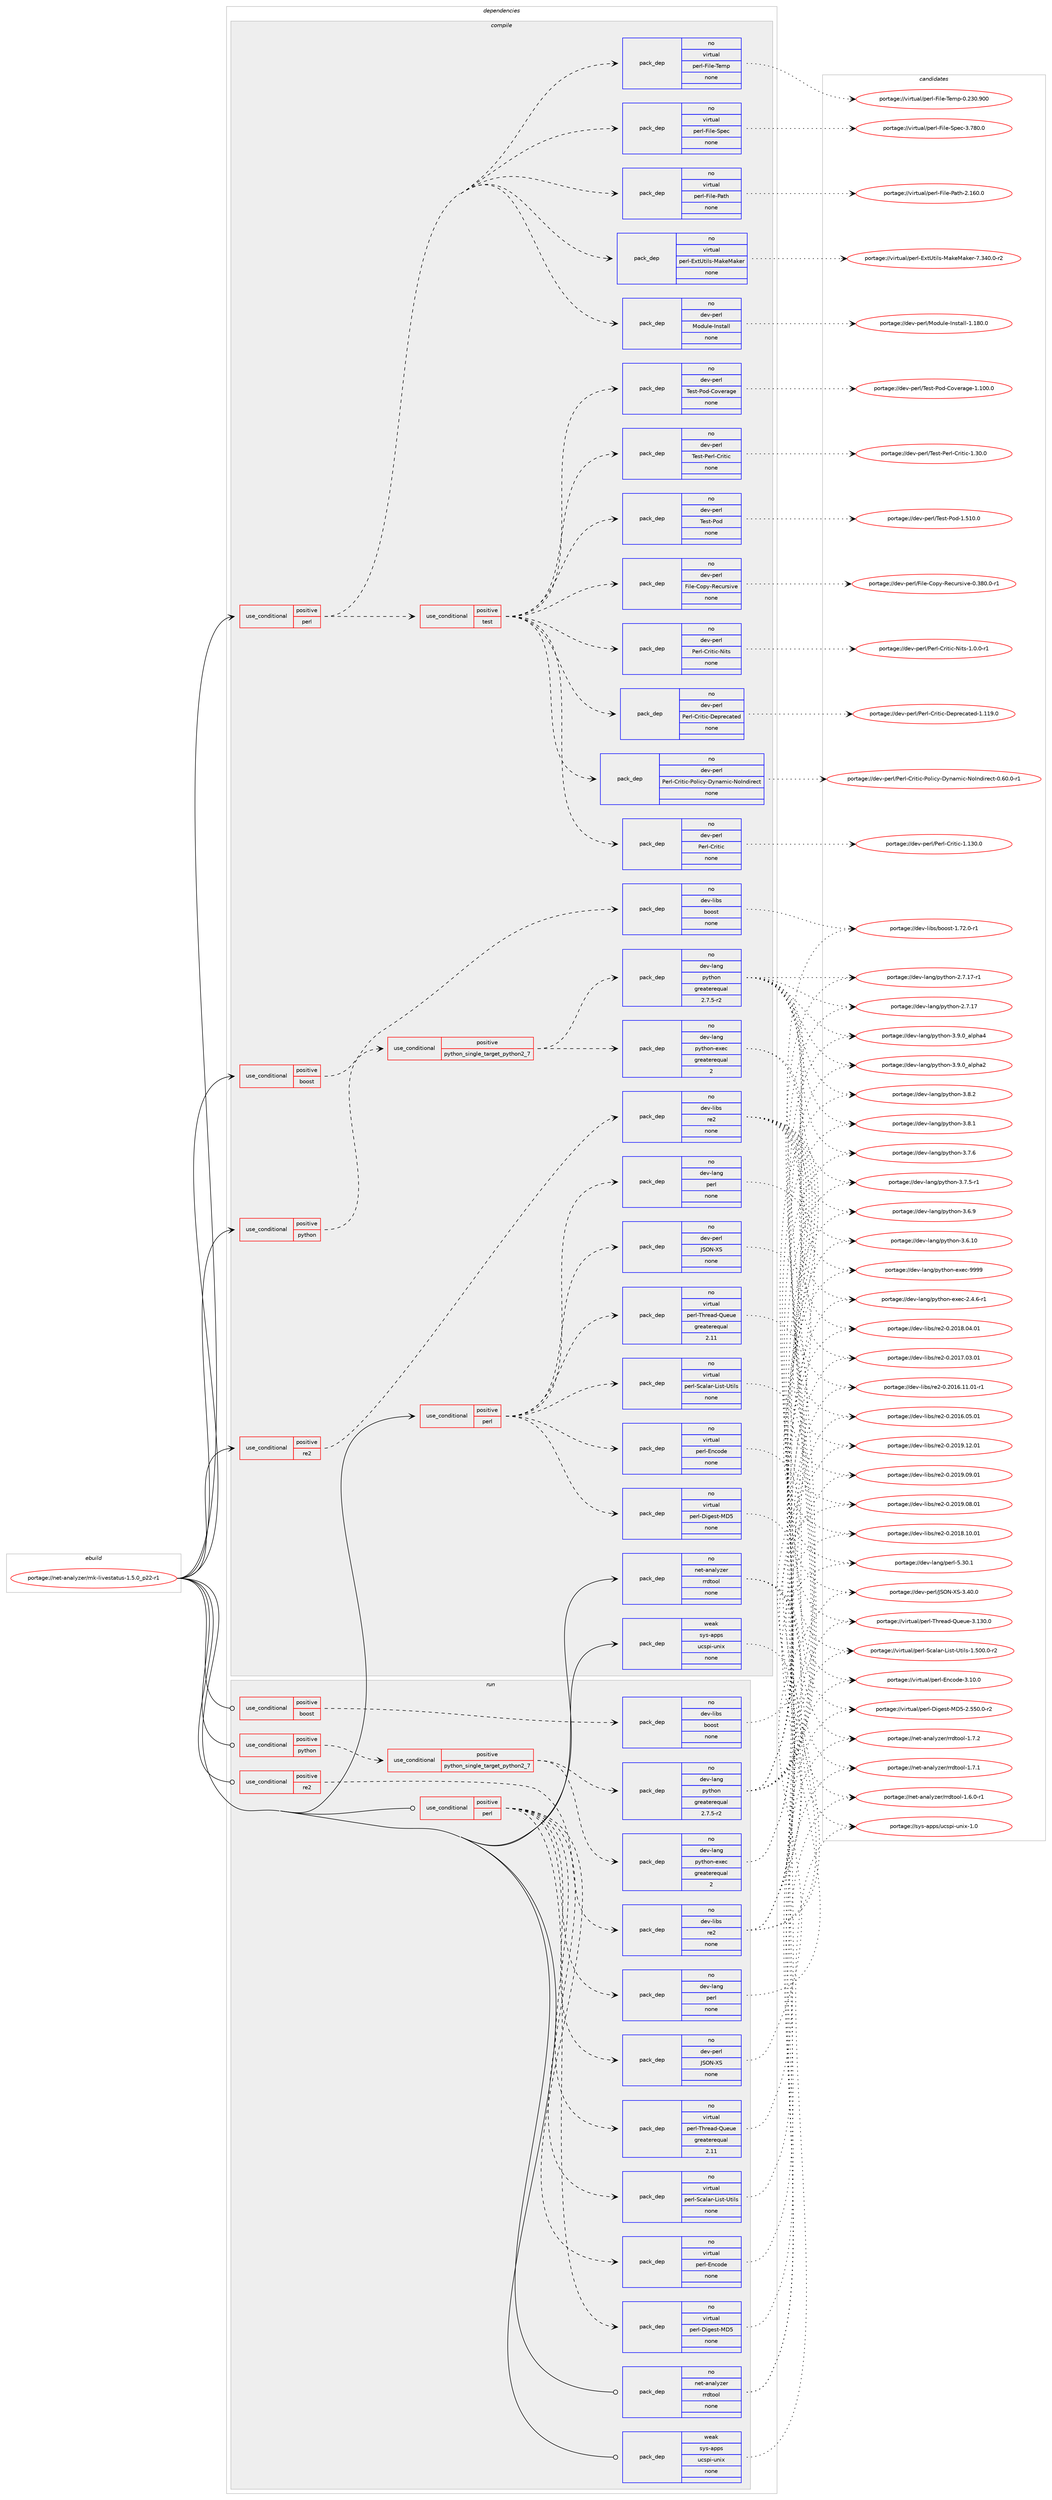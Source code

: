 digraph prolog {

# *************
# Graph options
# *************

newrank=true;
concentrate=true;
compound=true;
graph [rankdir=LR,fontname=Helvetica,fontsize=10,ranksep=1.5];#, ranksep=2.5, nodesep=0.2];
edge  [arrowhead=vee];
node  [fontname=Helvetica,fontsize=10];

# **********
# The ebuild
# **********

subgraph cluster_leftcol {
color=gray;
rank=same;
label=<<i>ebuild</i>>;
id [label="portage://net-analyzer/mk-livestatus-1.5.0_p22-r1", color=red, width=4, href="../net-analyzer/mk-livestatus-1.5.0_p22-r1.svg"];
}

# ****************
# The dependencies
# ****************

subgraph cluster_midcol {
color=gray;
label=<<i>dependencies</i>>;
subgraph cluster_compile {
fillcolor="#eeeeee";
style=filled;
label=<<i>compile</i>>;
subgraph cond20197 {
dependency91984 [label=<<TABLE BORDER="0" CELLBORDER="1" CELLSPACING="0" CELLPADDING="4"><TR><TD ROWSPAN="3" CELLPADDING="10">use_conditional</TD></TR><TR><TD>positive</TD></TR><TR><TD>boost</TD></TR></TABLE>>, shape=none, color=red];
subgraph pack70056 {
dependency91985 [label=<<TABLE BORDER="0" CELLBORDER="1" CELLSPACING="0" CELLPADDING="4" WIDTH="220"><TR><TD ROWSPAN="6" CELLPADDING="30">pack_dep</TD></TR><TR><TD WIDTH="110">no</TD></TR><TR><TD>dev-libs</TD></TR><TR><TD>boost</TD></TR><TR><TD>none</TD></TR><TR><TD></TD></TR></TABLE>>, shape=none, color=blue];
}
dependency91984:e -> dependency91985:w [weight=20,style="dashed",arrowhead="vee"];
}
id:e -> dependency91984:w [weight=20,style="solid",arrowhead="vee"];
subgraph cond20198 {
dependency91986 [label=<<TABLE BORDER="0" CELLBORDER="1" CELLSPACING="0" CELLPADDING="4"><TR><TD ROWSPAN="3" CELLPADDING="10">use_conditional</TD></TR><TR><TD>positive</TD></TR><TR><TD>perl</TD></TR></TABLE>>, shape=none, color=red];
subgraph pack70057 {
dependency91987 [label=<<TABLE BORDER="0" CELLBORDER="1" CELLSPACING="0" CELLPADDING="4" WIDTH="220"><TR><TD ROWSPAN="6" CELLPADDING="30">pack_dep</TD></TR><TR><TD WIDTH="110">no</TD></TR><TR><TD>dev-lang</TD></TR><TR><TD>perl</TD></TR><TR><TD>none</TD></TR><TR><TD></TD></TR></TABLE>>, shape=none, color=blue];
}
dependency91986:e -> dependency91987:w [weight=20,style="dashed",arrowhead="vee"];
subgraph pack70058 {
dependency91988 [label=<<TABLE BORDER="0" CELLBORDER="1" CELLSPACING="0" CELLPADDING="4" WIDTH="220"><TR><TD ROWSPAN="6" CELLPADDING="30">pack_dep</TD></TR><TR><TD WIDTH="110">no</TD></TR><TR><TD>virtual</TD></TR><TR><TD>perl-Digest-MD5</TD></TR><TR><TD>none</TD></TR><TR><TD></TD></TR></TABLE>>, shape=none, color=blue];
}
dependency91986:e -> dependency91988:w [weight=20,style="dashed",arrowhead="vee"];
subgraph pack70059 {
dependency91989 [label=<<TABLE BORDER="0" CELLBORDER="1" CELLSPACING="0" CELLPADDING="4" WIDTH="220"><TR><TD ROWSPAN="6" CELLPADDING="30">pack_dep</TD></TR><TR><TD WIDTH="110">no</TD></TR><TR><TD>virtual</TD></TR><TR><TD>perl-Scalar-List-Utils</TD></TR><TR><TD>none</TD></TR><TR><TD></TD></TR></TABLE>>, shape=none, color=blue];
}
dependency91986:e -> dependency91989:w [weight=20,style="dashed",arrowhead="vee"];
subgraph pack70060 {
dependency91990 [label=<<TABLE BORDER="0" CELLBORDER="1" CELLSPACING="0" CELLPADDING="4" WIDTH="220"><TR><TD ROWSPAN="6" CELLPADDING="30">pack_dep</TD></TR><TR><TD WIDTH="110">no</TD></TR><TR><TD>virtual</TD></TR><TR><TD>perl-Thread-Queue</TD></TR><TR><TD>greaterequal</TD></TR><TR><TD>2.11</TD></TR></TABLE>>, shape=none, color=blue];
}
dependency91986:e -> dependency91990:w [weight=20,style="dashed",arrowhead="vee"];
subgraph pack70061 {
dependency91991 [label=<<TABLE BORDER="0" CELLBORDER="1" CELLSPACING="0" CELLPADDING="4" WIDTH="220"><TR><TD ROWSPAN="6" CELLPADDING="30">pack_dep</TD></TR><TR><TD WIDTH="110">no</TD></TR><TR><TD>virtual</TD></TR><TR><TD>perl-Encode</TD></TR><TR><TD>none</TD></TR><TR><TD></TD></TR></TABLE>>, shape=none, color=blue];
}
dependency91986:e -> dependency91991:w [weight=20,style="dashed",arrowhead="vee"];
subgraph pack70062 {
dependency91992 [label=<<TABLE BORDER="0" CELLBORDER="1" CELLSPACING="0" CELLPADDING="4" WIDTH="220"><TR><TD ROWSPAN="6" CELLPADDING="30">pack_dep</TD></TR><TR><TD WIDTH="110">no</TD></TR><TR><TD>dev-perl</TD></TR><TR><TD>JSON-XS</TD></TR><TR><TD>none</TD></TR><TR><TD></TD></TR></TABLE>>, shape=none, color=blue];
}
dependency91986:e -> dependency91992:w [weight=20,style="dashed",arrowhead="vee"];
}
id:e -> dependency91986:w [weight=20,style="solid",arrowhead="vee"];
subgraph cond20199 {
dependency91993 [label=<<TABLE BORDER="0" CELLBORDER="1" CELLSPACING="0" CELLPADDING="4"><TR><TD ROWSPAN="3" CELLPADDING="10">use_conditional</TD></TR><TR><TD>positive</TD></TR><TR><TD>perl</TD></TR></TABLE>>, shape=none, color=red];
subgraph pack70063 {
dependency91994 [label=<<TABLE BORDER="0" CELLBORDER="1" CELLSPACING="0" CELLPADDING="4" WIDTH="220"><TR><TD ROWSPAN="6" CELLPADDING="30">pack_dep</TD></TR><TR><TD WIDTH="110">no</TD></TR><TR><TD>dev-perl</TD></TR><TR><TD>Module-Install</TD></TR><TR><TD>none</TD></TR><TR><TD></TD></TR></TABLE>>, shape=none, color=blue];
}
dependency91993:e -> dependency91994:w [weight=20,style="dashed",arrowhead="vee"];
subgraph pack70064 {
dependency91995 [label=<<TABLE BORDER="0" CELLBORDER="1" CELLSPACING="0" CELLPADDING="4" WIDTH="220"><TR><TD ROWSPAN="6" CELLPADDING="30">pack_dep</TD></TR><TR><TD WIDTH="110">no</TD></TR><TR><TD>virtual</TD></TR><TR><TD>perl-ExtUtils-MakeMaker</TD></TR><TR><TD>none</TD></TR><TR><TD></TD></TR></TABLE>>, shape=none, color=blue];
}
dependency91993:e -> dependency91995:w [weight=20,style="dashed",arrowhead="vee"];
subgraph pack70065 {
dependency91996 [label=<<TABLE BORDER="0" CELLBORDER="1" CELLSPACING="0" CELLPADDING="4" WIDTH="220"><TR><TD ROWSPAN="6" CELLPADDING="30">pack_dep</TD></TR><TR><TD WIDTH="110">no</TD></TR><TR><TD>virtual</TD></TR><TR><TD>perl-File-Path</TD></TR><TR><TD>none</TD></TR><TR><TD></TD></TR></TABLE>>, shape=none, color=blue];
}
dependency91993:e -> dependency91996:w [weight=20,style="dashed",arrowhead="vee"];
subgraph pack70066 {
dependency91997 [label=<<TABLE BORDER="0" CELLBORDER="1" CELLSPACING="0" CELLPADDING="4" WIDTH="220"><TR><TD ROWSPAN="6" CELLPADDING="30">pack_dep</TD></TR><TR><TD WIDTH="110">no</TD></TR><TR><TD>virtual</TD></TR><TR><TD>perl-File-Spec</TD></TR><TR><TD>none</TD></TR><TR><TD></TD></TR></TABLE>>, shape=none, color=blue];
}
dependency91993:e -> dependency91997:w [weight=20,style="dashed",arrowhead="vee"];
subgraph pack70067 {
dependency91998 [label=<<TABLE BORDER="0" CELLBORDER="1" CELLSPACING="0" CELLPADDING="4" WIDTH="220"><TR><TD ROWSPAN="6" CELLPADDING="30">pack_dep</TD></TR><TR><TD WIDTH="110">no</TD></TR><TR><TD>virtual</TD></TR><TR><TD>perl-File-Temp</TD></TR><TR><TD>none</TD></TR><TR><TD></TD></TR></TABLE>>, shape=none, color=blue];
}
dependency91993:e -> dependency91998:w [weight=20,style="dashed",arrowhead="vee"];
subgraph cond20200 {
dependency91999 [label=<<TABLE BORDER="0" CELLBORDER="1" CELLSPACING="0" CELLPADDING="4"><TR><TD ROWSPAN="3" CELLPADDING="10">use_conditional</TD></TR><TR><TD>positive</TD></TR><TR><TD>test</TD></TR></TABLE>>, shape=none, color=red];
subgraph pack70068 {
dependency92000 [label=<<TABLE BORDER="0" CELLBORDER="1" CELLSPACING="0" CELLPADDING="4" WIDTH="220"><TR><TD ROWSPAN="6" CELLPADDING="30">pack_dep</TD></TR><TR><TD WIDTH="110">no</TD></TR><TR><TD>dev-perl</TD></TR><TR><TD>File-Copy-Recursive</TD></TR><TR><TD>none</TD></TR><TR><TD></TD></TR></TABLE>>, shape=none, color=blue];
}
dependency91999:e -> dependency92000:w [weight=20,style="dashed",arrowhead="vee"];
subgraph pack70069 {
dependency92001 [label=<<TABLE BORDER="0" CELLBORDER="1" CELLSPACING="0" CELLPADDING="4" WIDTH="220"><TR><TD ROWSPAN="6" CELLPADDING="30">pack_dep</TD></TR><TR><TD WIDTH="110">no</TD></TR><TR><TD>dev-perl</TD></TR><TR><TD>Test-Pod</TD></TR><TR><TD>none</TD></TR><TR><TD></TD></TR></TABLE>>, shape=none, color=blue];
}
dependency91999:e -> dependency92001:w [weight=20,style="dashed",arrowhead="vee"];
subgraph pack70070 {
dependency92002 [label=<<TABLE BORDER="0" CELLBORDER="1" CELLSPACING="0" CELLPADDING="4" WIDTH="220"><TR><TD ROWSPAN="6" CELLPADDING="30">pack_dep</TD></TR><TR><TD WIDTH="110">no</TD></TR><TR><TD>dev-perl</TD></TR><TR><TD>Test-Perl-Critic</TD></TR><TR><TD>none</TD></TR><TR><TD></TD></TR></TABLE>>, shape=none, color=blue];
}
dependency91999:e -> dependency92002:w [weight=20,style="dashed",arrowhead="vee"];
subgraph pack70071 {
dependency92003 [label=<<TABLE BORDER="0" CELLBORDER="1" CELLSPACING="0" CELLPADDING="4" WIDTH="220"><TR><TD ROWSPAN="6" CELLPADDING="30">pack_dep</TD></TR><TR><TD WIDTH="110">no</TD></TR><TR><TD>dev-perl</TD></TR><TR><TD>Test-Pod-Coverage</TD></TR><TR><TD>none</TD></TR><TR><TD></TD></TR></TABLE>>, shape=none, color=blue];
}
dependency91999:e -> dependency92003:w [weight=20,style="dashed",arrowhead="vee"];
subgraph pack70072 {
dependency92004 [label=<<TABLE BORDER="0" CELLBORDER="1" CELLSPACING="0" CELLPADDING="4" WIDTH="220"><TR><TD ROWSPAN="6" CELLPADDING="30">pack_dep</TD></TR><TR><TD WIDTH="110">no</TD></TR><TR><TD>dev-perl</TD></TR><TR><TD>Perl-Critic</TD></TR><TR><TD>none</TD></TR><TR><TD></TD></TR></TABLE>>, shape=none, color=blue];
}
dependency91999:e -> dependency92004:w [weight=20,style="dashed",arrowhead="vee"];
subgraph pack70073 {
dependency92005 [label=<<TABLE BORDER="0" CELLBORDER="1" CELLSPACING="0" CELLPADDING="4" WIDTH="220"><TR><TD ROWSPAN="6" CELLPADDING="30">pack_dep</TD></TR><TR><TD WIDTH="110">no</TD></TR><TR><TD>dev-perl</TD></TR><TR><TD>Perl-Critic-Policy-Dynamic-NoIndirect</TD></TR><TR><TD>none</TD></TR><TR><TD></TD></TR></TABLE>>, shape=none, color=blue];
}
dependency91999:e -> dependency92005:w [weight=20,style="dashed",arrowhead="vee"];
subgraph pack70074 {
dependency92006 [label=<<TABLE BORDER="0" CELLBORDER="1" CELLSPACING="0" CELLPADDING="4" WIDTH="220"><TR><TD ROWSPAN="6" CELLPADDING="30">pack_dep</TD></TR><TR><TD WIDTH="110">no</TD></TR><TR><TD>dev-perl</TD></TR><TR><TD>Perl-Critic-Deprecated</TD></TR><TR><TD>none</TD></TR><TR><TD></TD></TR></TABLE>>, shape=none, color=blue];
}
dependency91999:e -> dependency92006:w [weight=20,style="dashed",arrowhead="vee"];
subgraph pack70075 {
dependency92007 [label=<<TABLE BORDER="0" CELLBORDER="1" CELLSPACING="0" CELLPADDING="4" WIDTH="220"><TR><TD ROWSPAN="6" CELLPADDING="30">pack_dep</TD></TR><TR><TD WIDTH="110">no</TD></TR><TR><TD>dev-perl</TD></TR><TR><TD>Perl-Critic-Nits</TD></TR><TR><TD>none</TD></TR><TR><TD></TD></TR></TABLE>>, shape=none, color=blue];
}
dependency91999:e -> dependency92007:w [weight=20,style="dashed",arrowhead="vee"];
}
dependency91993:e -> dependency91999:w [weight=20,style="dashed",arrowhead="vee"];
}
id:e -> dependency91993:w [weight=20,style="solid",arrowhead="vee"];
subgraph cond20201 {
dependency92008 [label=<<TABLE BORDER="0" CELLBORDER="1" CELLSPACING="0" CELLPADDING="4"><TR><TD ROWSPAN="3" CELLPADDING="10">use_conditional</TD></TR><TR><TD>positive</TD></TR><TR><TD>python</TD></TR></TABLE>>, shape=none, color=red];
subgraph cond20202 {
dependency92009 [label=<<TABLE BORDER="0" CELLBORDER="1" CELLSPACING="0" CELLPADDING="4"><TR><TD ROWSPAN="3" CELLPADDING="10">use_conditional</TD></TR><TR><TD>positive</TD></TR><TR><TD>python_single_target_python2_7</TD></TR></TABLE>>, shape=none, color=red];
subgraph pack70076 {
dependency92010 [label=<<TABLE BORDER="0" CELLBORDER="1" CELLSPACING="0" CELLPADDING="4" WIDTH="220"><TR><TD ROWSPAN="6" CELLPADDING="30">pack_dep</TD></TR><TR><TD WIDTH="110">no</TD></TR><TR><TD>dev-lang</TD></TR><TR><TD>python</TD></TR><TR><TD>greaterequal</TD></TR><TR><TD>2.7.5-r2</TD></TR></TABLE>>, shape=none, color=blue];
}
dependency92009:e -> dependency92010:w [weight=20,style="dashed",arrowhead="vee"];
subgraph pack70077 {
dependency92011 [label=<<TABLE BORDER="0" CELLBORDER="1" CELLSPACING="0" CELLPADDING="4" WIDTH="220"><TR><TD ROWSPAN="6" CELLPADDING="30">pack_dep</TD></TR><TR><TD WIDTH="110">no</TD></TR><TR><TD>dev-lang</TD></TR><TR><TD>python-exec</TD></TR><TR><TD>greaterequal</TD></TR><TR><TD>2</TD></TR></TABLE>>, shape=none, color=blue];
}
dependency92009:e -> dependency92011:w [weight=20,style="dashed",arrowhead="vee"];
}
dependency92008:e -> dependency92009:w [weight=20,style="dashed",arrowhead="vee"];
}
id:e -> dependency92008:w [weight=20,style="solid",arrowhead="vee"];
subgraph cond20203 {
dependency92012 [label=<<TABLE BORDER="0" CELLBORDER="1" CELLSPACING="0" CELLPADDING="4"><TR><TD ROWSPAN="3" CELLPADDING="10">use_conditional</TD></TR><TR><TD>positive</TD></TR><TR><TD>re2</TD></TR></TABLE>>, shape=none, color=red];
subgraph pack70078 {
dependency92013 [label=<<TABLE BORDER="0" CELLBORDER="1" CELLSPACING="0" CELLPADDING="4" WIDTH="220"><TR><TD ROWSPAN="6" CELLPADDING="30">pack_dep</TD></TR><TR><TD WIDTH="110">no</TD></TR><TR><TD>dev-libs</TD></TR><TR><TD>re2</TD></TR><TR><TD>none</TD></TR><TR><TD></TD></TR></TABLE>>, shape=none, color=blue];
}
dependency92012:e -> dependency92013:w [weight=20,style="dashed",arrowhead="vee"];
}
id:e -> dependency92012:w [weight=20,style="solid",arrowhead="vee"];
subgraph pack70079 {
dependency92014 [label=<<TABLE BORDER="0" CELLBORDER="1" CELLSPACING="0" CELLPADDING="4" WIDTH="220"><TR><TD ROWSPAN="6" CELLPADDING="30">pack_dep</TD></TR><TR><TD WIDTH="110">no</TD></TR><TR><TD>net-analyzer</TD></TR><TR><TD>rrdtool</TD></TR><TR><TD>none</TD></TR><TR><TD></TD></TR></TABLE>>, shape=none, color=blue];
}
id:e -> dependency92014:w [weight=20,style="solid",arrowhead="vee"];
subgraph pack70080 {
dependency92015 [label=<<TABLE BORDER="0" CELLBORDER="1" CELLSPACING="0" CELLPADDING="4" WIDTH="220"><TR><TD ROWSPAN="6" CELLPADDING="30">pack_dep</TD></TR><TR><TD WIDTH="110">weak</TD></TR><TR><TD>sys-apps</TD></TR><TR><TD>ucspi-unix</TD></TR><TR><TD>none</TD></TR><TR><TD></TD></TR></TABLE>>, shape=none, color=blue];
}
id:e -> dependency92015:w [weight=20,style="solid",arrowhead="vee"];
}
subgraph cluster_compileandrun {
fillcolor="#eeeeee";
style=filled;
label=<<i>compile and run</i>>;
}
subgraph cluster_run {
fillcolor="#eeeeee";
style=filled;
label=<<i>run</i>>;
subgraph cond20204 {
dependency92016 [label=<<TABLE BORDER="0" CELLBORDER="1" CELLSPACING="0" CELLPADDING="4"><TR><TD ROWSPAN="3" CELLPADDING="10">use_conditional</TD></TR><TR><TD>positive</TD></TR><TR><TD>boost</TD></TR></TABLE>>, shape=none, color=red];
subgraph pack70081 {
dependency92017 [label=<<TABLE BORDER="0" CELLBORDER="1" CELLSPACING="0" CELLPADDING="4" WIDTH="220"><TR><TD ROWSPAN="6" CELLPADDING="30">pack_dep</TD></TR><TR><TD WIDTH="110">no</TD></TR><TR><TD>dev-libs</TD></TR><TR><TD>boost</TD></TR><TR><TD>none</TD></TR><TR><TD></TD></TR></TABLE>>, shape=none, color=blue];
}
dependency92016:e -> dependency92017:w [weight=20,style="dashed",arrowhead="vee"];
}
id:e -> dependency92016:w [weight=20,style="solid",arrowhead="odot"];
subgraph cond20205 {
dependency92018 [label=<<TABLE BORDER="0" CELLBORDER="1" CELLSPACING="0" CELLPADDING="4"><TR><TD ROWSPAN="3" CELLPADDING="10">use_conditional</TD></TR><TR><TD>positive</TD></TR><TR><TD>perl</TD></TR></TABLE>>, shape=none, color=red];
subgraph pack70082 {
dependency92019 [label=<<TABLE BORDER="0" CELLBORDER="1" CELLSPACING="0" CELLPADDING="4" WIDTH="220"><TR><TD ROWSPAN="6" CELLPADDING="30">pack_dep</TD></TR><TR><TD WIDTH="110">no</TD></TR><TR><TD>dev-lang</TD></TR><TR><TD>perl</TD></TR><TR><TD>none</TD></TR><TR><TD></TD></TR></TABLE>>, shape=none, color=blue];
}
dependency92018:e -> dependency92019:w [weight=20,style="dashed",arrowhead="vee"];
subgraph pack70083 {
dependency92020 [label=<<TABLE BORDER="0" CELLBORDER="1" CELLSPACING="0" CELLPADDING="4" WIDTH="220"><TR><TD ROWSPAN="6" CELLPADDING="30">pack_dep</TD></TR><TR><TD WIDTH="110">no</TD></TR><TR><TD>virtual</TD></TR><TR><TD>perl-Digest-MD5</TD></TR><TR><TD>none</TD></TR><TR><TD></TD></TR></TABLE>>, shape=none, color=blue];
}
dependency92018:e -> dependency92020:w [weight=20,style="dashed",arrowhead="vee"];
subgraph pack70084 {
dependency92021 [label=<<TABLE BORDER="0" CELLBORDER="1" CELLSPACING="0" CELLPADDING="4" WIDTH="220"><TR><TD ROWSPAN="6" CELLPADDING="30">pack_dep</TD></TR><TR><TD WIDTH="110">no</TD></TR><TR><TD>virtual</TD></TR><TR><TD>perl-Scalar-List-Utils</TD></TR><TR><TD>none</TD></TR><TR><TD></TD></TR></TABLE>>, shape=none, color=blue];
}
dependency92018:e -> dependency92021:w [weight=20,style="dashed",arrowhead="vee"];
subgraph pack70085 {
dependency92022 [label=<<TABLE BORDER="0" CELLBORDER="1" CELLSPACING="0" CELLPADDING="4" WIDTH="220"><TR><TD ROWSPAN="6" CELLPADDING="30">pack_dep</TD></TR><TR><TD WIDTH="110">no</TD></TR><TR><TD>virtual</TD></TR><TR><TD>perl-Thread-Queue</TD></TR><TR><TD>greaterequal</TD></TR><TR><TD>2.11</TD></TR></TABLE>>, shape=none, color=blue];
}
dependency92018:e -> dependency92022:w [weight=20,style="dashed",arrowhead="vee"];
subgraph pack70086 {
dependency92023 [label=<<TABLE BORDER="0" CELLBORDER="1" CELLSPACING="0" CELLPADDING="4" WIDTH="220"><TR><TD ROWSPAN="6" CELLPADDING="30">pack_dep</TD></TR><TR><TD WIDTH="110">no</TD></TR><TR><TD>virtual</TD></TR><TR><TD>perl-Encode</TD></TR><TR><TD>none</TD></TR><TR><TD></TD></TR></TABLE>>, shape=none, color=blue];
}
dependency92018:e -> dependency92023:w [weight=20,style="dashed",arrowhead="vee"];
subgraph pack70087 {
dependency92024 [label=<<TABLE BORDER="0" CELLBORDER="1" CELLSPACING="0" CELLPADDING="4" WIDTH="220"><TR><TD ROWSPAN="6" CELLPADDING="30">pack_dep</TD></TR><TR><TD WIDTH="110">no</TD></TR><TR><TD>dev-perl</TD></TR><TR><TD>JSON-XS</TD></TR><TR><TD>none</TD></TR><TR><TD></TD></TR></TABLE>>, shape=none, color=blue];
}
dependency92018:e -> dependency92024:w [weight=20,style="dashed",arrowhead="vee"];
}
id:e -> dependency92018:w [weight=20,style="solid",arrowhead="odot"];
subgraph cond20206 {
dependency92025 [label=<<TABLE BORDER="0" CELLBORDER="1" CELLSPACING="0" CELLPADDING="4"><TR><TD ROWSPAN="3" CELLPADDING="10">use_conditional</TD></TR><TR><TD>positive</TD></TR><TR><TD>python</TD></TR></TABLE>>, shape=none, color=red];
subgraph cond20207 {
dependency92026 [label=<<TABLE BORDER="0" CELLBORDER="1" CELLSPACING="0" CELLPADDING="4"><TR><TD ROWSPAN="3" CELLPADDING="10">use_conditional</TD></TR><TR><TD>positive</TD></TR><TR><TD>python_single_target_python2_7</TD></TR></TABLE>>, shape=none, color=red];
subgraph pack70088 {
dependency92027 [label=<<TABLE BORDER="0" CELLBORDER="1" CELLSPACING="0" CELLPADDING="4" WIDTH="220"><TR><TD ROWSPAN="6" CELLPADDING="30">pack_dep</TD></TR><TR><TD WIDTH="110">no</TD></TR><TR><TD>dev-lang</TD></TR><TR><TD>python</TD></TR><TR><TD>greaterequal</TD></TR><TR><TD>2.7.5-r2</TD></TR></TABLE>>, shape=none, color=blue];
}
dependency92026:e -> dependency92027:w [weight=20,style="dashed",arrowhead="vee"];
subgraph pack70089 {
dependency92028 [label=<<TABLE BORDER="0" CELLBORDER="1" CELLSPACING="0" CELLPADDING="4" WIDTH="220"><TR><TD ROWSPAN="6" CELLPADDING="30">pack_dep</TD></TR><TR><TD WIDTH="110">no</TD></TR><TR><TD>dev-lang</TD></TR><TR><TD>python-exec</TD></TR><TR><TD>greaterequal</TD></TR><TR><TD>2</TD></TR></TABLE>>, shape=none, color=blue];
}
dependency92026:e -> dependency92028:w [weight=20,style="dashed",arrowhead="vee"];
}
dependency92025:e -> dependency92026:w [weight=20,style="dashed",arrowhead="vee"];
}
id:e -> dependency92025:w [weight=20,style="solid",arrowhead="odot"];
subgraph cond20208 {
dependency92029 [label=<<TABLE BORDER="0" CELLBORDER="1" CELLSPACING="0" CELLPADDING="4"><TR><TD ROWSPAN="3" CELLPADDING="10">use_conditional</TD></TR><TR><TD>positive</TD></TR><TR><TD>re2</TD></TR></TABLE>>, shape=none, color=red];
subgraph pack70090 {
dependency92030 [label=<<TABLE BORDER="0" CELLBORDER="1" CELLSPACING="0" CELLPADDING="4" WIDTH="220"><TR><TD ROWSPAN="6" CELLPADDING="30">pack_dep</TD></TR><TR><TD WIDTH="110">no</TD></TR><TR><TD>dev-libs</TD></TR><TR><TD>re2</TD></TR><TR><TD>none</TD></TR><TR><TD></TD></TR></TABLE>>, shape=none, color=blue];
}
dependency92029:e -> dependency92030:w [weight=20,style="dashed",arrowhead="vee"];
}
id:e -> dependency92029:w [weight=20,style="solid",arrowhead="odot"];
subgraph pack70091 {
dependency92031 [label=<<TABLE BORDER="0" CELLBORDER="1" CELLSPACING="0" CELLPADDING="4" WIDTH="220"><TR><TD ROWSPAN="6" CELLPADDING="30">pack_dep</TD></TR><TR><TD WIDTH="110">no</TD></TR><TR><TD>net-analyzer</TD></TR><TR><TD>rrdtool</TD></TR><TR><TD>none</TD></TR><TR><TD></TD></TR></TABLE>>, shape=none, color=blue];
}
id:e -> dependency92031:w [weight=20,style="solid",arrowhead="odot"];
subgraph pack70092 {
dependency92032 [label=<<TABLE BORDER="0" CELLBORDER="1" CELLSPACING="0" CELLPADDING="4" WIDTH="220"><TR><TD ROWSPAN="6" CELLPADDING="30">pack_dep</TD></TR><TR><TD WIDTH="110">weak</TD></TR><TR><TD>sys-apps</TD></TR><TR><TD>ucspi-unix</TD></TR><TR><TD>none</TD></TR><TR><TD></TD></TR></TABLE>>, shape=none, color=blue];
}
id:e -> dependency92032:w [weight=20,style="solid",arrowhead="odot"];
}
}

# **************
# The candidates
# **************

subgraph cluster_choices {
rank=same;
color=gray;
label=<<i>candidates</i>>;

subgraph choice70056 {
color=black;
nodesep=1;
choice10010111845108105981154798111111115116454946555046484511449 [label="portage://dev-libs/boost-1.72.0-r1", color=red, width=4,href="../dev-libs/boost-1.72.0-r1.svg"];
dependency91985:e -> choice10010111845108105981154798111111115116454946555046484511449:w [style=dotted,weight="100"];
}
subgraph choice70057 {
color=black;
nodesep=1;
choice10010111845108971101034711210111410845534651484649 [label="portage://dev-lang/perl-5.30.1", color=red, width=4,href="../dev-lang/perl-5.30.1.svg"];
dependency91987:e -> choice10010111845108971101034711210111410845534651484649:w [style=dotted,weight="100"];
}
subgraph choice70058 {
color=black;
nodesep=1;
choice118105114116117971084711210111410845681051031011151164577685345504653534846484511450 [label="portage://virtual/perl-Digest-MD5-2.550.0-r2", color=red, width=4,href="../virtual/perl-Digest-MD5-2.550.0-r2.svg"];
dependency91988:e -> choice118105114116117971084711210111410845681051031011151164577685345504653534846484511450:w [style=dotted,weight="100"];
}
subgraph choice70059 {
color=black;
nodesep=1;
choice118105114116117971084711210111410845839997108971144576105115116458511610510811545494653484846484511450 [label="portage://virtual/perl-Scalar-List-Utils-1.500.0-r2", color=red, width=4,href="../virtual/perl-Scalar-List-Utils-1.500.0-r2.svg"];
dependency91989:e -> choice118105114116117971084711210111410845839997108971144576105115116458511610510811545494653484846484511450:w [style=dotted,weight="100"];
}
subgraph choice70060 {
color=black;
nodesep=1;
choice118105114116117971084711210111410845841041141019710045811171011171014551464951484648 [label="portage://virtual/perl-Thread-Queue-3.130.0", color=red, width=4,href="../virtual/perl-Thread-Queue-3.130.0.svg"];
dependency91990:e -> choice118105114116117971084711210111410845841041141019710045811171011171014551464951484648:w [style=dotted,weight="100"];
}
subgraph choice70061 {
color=black;
nodesep=1;
choice118105114116117971084711210111410845691109911110010145514649484648 [label="portage://virtual/perl-Encode-3.10.0", color=red, width=4,href="../virtual/perl-Encode-3.10.0.svg"];
dependency91991:e -> choice118105114116117971084711210111410845691109911110010145514649484648:w [style=dotted,weight="100"];
}
subgraph choice70062 {
color=black;
nodesep=1;
choice10010111845112101114108477483797845888345514652484648 [label="portage://dev-perl/JSON-XS-3.40.0", color=red, width=4,href="../dev-perl/JSON-XS-3.40.0.svg"];
dependency91992:e -> choice10010111845112101114108477483797845888345514652484648:w [style=dotted,weight="100"];
}
subgraph choice70063 {
color=black;
nodesep=1;
choice1001011184511210111410847771111001171081014573110115116971081084549464956484648 [label="portage://dev-perl/Module-Install-1.180.0", color=red, width=4,href="../dev-perl/Module-Install-1.180.0.svg"];
dependency91994:e -> choice1001011184511210111410847771111001171081014573110115116971081084549464956484648:w [style=dotted,weight="100"];
}
subgraph choice70064 {
color=black;
nodesep=1;
choice1181051141161179710847112101114108456912011685116105108115457797107101779710710111445554651524846484511450 [label="portage://virtual/perl-ExtUtils-MakeMaker-7.340.0-r2", color=red, width=4,href="../virtual/perl-ExtUtils-MakeMaker-7.340.0-r2.svg"];
dependency91995:e -> choice1181051141161179710847112101114108456912011685116105108115457797107101779710710111445554651524846484511450:w [style=dotted,weight="100"];
}
subgraph choice70065 {
color=black;
nodesep=1;
choice118105114116117971084711210111410845701051081014580971161044550464954484648 [label="portage://virtual/perl-File-Path-2.160.0", color=red, width=4,href="../virtual/perl-File-Path-2.160.0.svg"];
dependency91996:e -> choice118105114116117971084711210111410845701051081014580971161044550464954484648:w [style=dotted,weight="100"];
}
subgraph choice70066 {
color=black;
nodesep=1;
choice118105114116117971084711210111410845701051081014583112101994551465556484648 [label="portage://virtual/perl-File-Spec-3.780.0", color=red, width=4,href="../virtual/perl-File-Spec-3.780.0.svg"];
dependency91997:e -> choice118105114116117971084711210111410845701051081014583112101994551465556484648:w [style=dotted,weight="100"];
}
subgraph choice70067 {
color=black;
nodesep=1;
choice11810511411611797108471121011141084570105108101458410110911245484650514846574848 [label="portage://virtual/perl-File-Temp-0.230.900", color=red, width=4,href="../virtual/perl-File-Temp-0.230.900.svg"];
dependency91998:e -> choice11810511411611797108471121011141084570105108101458410110911245484650514846574848:w [style=dotted,weight="100"];
}
subgraph choice70068 {
color=black;
nodesep=1;
choice100101118451121011141084770105108101456711111212145821019911711411510511810145484651564846484511449 [label="portage://dev-perl/File-Copy-Recursive-0.380.0-r1", color=red, width=4,href="../dev-perl/File-Copy-Recursive-0.380.0-r1.svg"];
dependency92000:e -> choice100101118451121011141084770105108101456711111212145821019911711411510511810145484651564846484511449:w [style=dotted,weight="100"];
}
subgraph choice70069 {
color=black;
nodesep=1;
choice10010111845112101114108478410111511645801111004549465349484648 [label="portage://dev-perl/Test-Pod-1.510.0", color=red, width=4,href="../dev-perl/Test-Pod-1.510.0.svg"];
dependency92001:e -> choice10010111845112101114108478410111511645801111004549465349484648:w [style=dotted,weight="100"];
}
subgraph choice70070 {
color=black;
nodesep=1;
choice100101118451121011141084784101115116458010111410845671141051161059945494651484648 [label="portage://dev-perl/Test-Perl-Critic-1.30.0", color=red, width=4,href="../dev-perl/Test-Perl-Critic-1.30.0.svg"];
dependency92002:e -> choice100101118451121011141084784101115116458010111410845671141051161059945494651484648:w [style=dotted,weight="100"];
}
subgraph choice70071 {
color=black;
nodesep=1;
choice10010111845112101114108478410111511645801111004567111118101114971031014549464948484648 [label="portage://dev-perl/Test-Pod-Coverage-1.100.0", color=red, width=4,href="../dev-perl/Test-Pod-Coverage-1.100.0.svg"];
dependency92003:e -> choice10010111845112101114108478410111511645801111004567111118101114971031014549464948484648:w [style=dotted,weight="100"];
}
subgraph choice70072 {
color=black;
nodesep=1;
choice1001011184511210111410847801011141084567114105116105994549464951484648 [label="portage://dev-perl/Perl-Critic-1.130.0", color=red, width=4,href="../dev-perl/Perl-Critic-1.130.0.svg"];
dependency92004:e -> choice1001011184511210111410847801011141084567114105116105994549464951484648:w [style=dotted,weight="100"];
}
subgraph choice70073 {
color=black;
nodesep=1;
choice1001011184511210111410847801011141084567114105116105994580111108105991214568121110971091059945781117311010010511410199116454846544846484511449 [label="portage://dev-perl/Perl-Critic-Policy-Dynamic-NoIndirect-0.60.0-r1", color=red, width=4,href="../dev-perl/Perl-Critic-Policy-Dynamic-NoIndirect-0.60.0-r1.svg"];
dependency92005:e -> choice1001011184511210111410847801011141084567114105116105994580111108105991214568121110971091059945781117311010010511410199116454846544846484511449:w [style=dotted,weight="100"];
}
subgraph choice70074 {
color=black;
nodesep=1;
choice100101118451121011141084780101114108456711410511610599456810111211410199971161011004549464949574648 [label="portage://dev-perl/Perl-Critic-Deprecated-1.119.0", color=red, width=4,href="../dev-perl/Perl-Critic-Deprecated-1.119.0.svg"];
dependency92006:e -> choice100101118451121011141084780101114108456711410511610599456810111211410199971161011004549464949574648:w [style=dotted,weight="100"];
}
subgraph choice70075 {
color=black;
nodesep=1;
choice10010111845112101114108478010111410845671141051161059945781051161154549464846484511449 [label="portage://dev-perl/Perl-Critic-Nits-1.0.0-r1", color=red, width=4,href="../dev-perl/Perl-Critic-Nits-1.0.0-r1.svg"];
dependency92007:e -> choice10010111845112101114108478010111410845671141051161059945781051161154549464846484511449:w [style=dotted,weight="100"];
}
subgraph choice70076 {
color=black;
nodesep=1;
choice10010111845108971101034711212111610411111045514657464895971081121049752 [label="portage://dev-lang/python-3.9.0_alpha4", color=red, width=4,href="../dev-lang/python-3.9.0_alpha4.svg"];
choice10010111845108971101034711212111610411111045514657464895971081121049750 [label="portage://dev-lang/python-3.9.0_alpha2", color=red, width=4,href="../dev-lang/python-3.9.0_alpha2.svg"];
choice100101118451089711010347112121116104111110455146564650 [label="portage://dev-lang/python-3.8.2", color=red, width=4,href="../dev-lang/python-3.8.2.svg"];
choice100101118451089711010347112121116104111110455146564649 [label="portage://dev-lang/python-3.8.1", color=red, width=4,href="../dev-lang/python-3.8.1.svg"];
choice100101118451089711010347112121116104111110455146554654 [label="portage://dev-lang/python-3.7.6", color=red, width=4,href="../dev-lang/python-3.7.6.svg"];
choice1001011184510897110103471121211161041111104551465546534511449 [label="portage://dev-lang/python-3.7.5-r1", color=red, width=4,href="../dev-lang/python-3.7.5-r1.svg"];
choice100101118451089711010347112121116104111110455146544657 [label="portage://dev-lang/python-3.6.9", color=red, width=4,href="../dev-lang/python-3.6.9.svg"];
choice10010111845108971101034711212111610411111045514654464948 [label="portage://dev-lang/python-3.6.10", color=red, width=4,href="../dev-lang/python-3.6.10.svg"];
choice100101118451089711010347112121116104111110455046554649554511449 [label="portage://dev-lang/python-2.7.17-r1", color=red, width=4,href="../dev-lang/python-2.7.17-r1.svg"];
choice10010111845108971101034711212111610411111045504655464955 [label="portage://dev-lang/python-2.7.17", color=red, width=4,href="../dev-lang/python-2.7.17.svg"];
dependency92010:e -> choice10010111845108971101034711212111610411111045514657464895971081121049752:w [style=dotted,weight="100"];
dependency92010:e -> choice10010111845108971101034711212111610411111045514657464895971081121049750:w [style=dotted,weight="100"];
dependency92010:e -> choice100101118451089711010347112121116104111110455146564650:w [style=dotted,weight="100"];
dependency92010:e -> choice100101118451089711010347112121116104111110455146564649:w [style=dotted,weight="100"];
dependency92010:e -> choice100101118451089711010347112121116104111110455146554654:w [style=dotted,weight="100"];
dependency92010:e -> choice1001011184510897110103471121211161041111104551465546534511449:w [style=dotted,weight="100"];
dependency92010:e -> choice100101118451089711010347112121116104111110455146544657:w [style=dotted,weight="100"];
dependency92010:e -> choice10010111845108971101034711212111610411111045514654464948:w [style=dotted,weight="100"];
dependency92010:e -> choice100101118451089711010347112121116104111110455046554649554511449:w [style=dotted,weight="100"];
dependency92010:e -> choice10010111845108971101034711212111610411111045504655464955:w [style=dotted,weight="100"];
}
subgraph choice70077 {
color=black;
nodesep=1;
choice10010111845108971101034711212111610411111045101120101994557575757 [label="portage://dev-lang/python-exec-9999", color=red, width=4,href="../dev-lang/python-exec-9999.svg"];
choice10010111845108971101034711212111610411111045101120101994550465246544511449 [label="portage://dev-lang/python-exec-2.4.6-r1", color=red, width=4,href="../dev-lang/python-exec-2.4.6-r1.svg"];
dependency92011:e -> choice10010111845108971101034711212111610411111045101120101994557575757:w [style=dotted,weight="100"];
dependency92011:e -> choice10010111845108971101034711212111610411111045101120101994550465246544511449:w [style=dotted,weight="100"];
}
subgraph choice70078 {
color=black;
nodesep=1;
choice1001011184510810598115471141015045484650484957464950464849 [label="portage://dev-libs/re2-0.2019.12.01", color=red, width=4,href="../dev-libs/re2-0.2019.12.01.svg"];
choice1001011184510810598115471141015045484650484957464857464849 [label="portage://dev-libs/re2-0.2019.09.01", color=red, width=4,href="../dev-libs/re2-0.2019.09.01.svg"];
choice1001011184510810598115471141015045484650484957464856464849 [label="portage://dev-libs/re2-0.2019.08.01", color=red, width=4,href="../dev-libs/re2-0.2019.08.01.svg"];
choice1001011184510810598115471141015045484650484956464948464849 [label="portage://dev-libs/re2-0.2018.10.01", color=red, width=4,href="../dev-libs/re2-0.2018.10.01.svg"];
choice1001011184510810598115471141015045484650484956464852464849 [label="portage://dev-libs/re2-0.2018.04.01", color=red, width=4,href="../dev-libs/re2-0.2018.04.01.svg"];
choice1001011184510810598115471141015045484650484955464851464849 [label="portage://dev-libs/re2-0.2017.03.01", color=red, width=4,href="../dev-libs/re2-0.2017.03.01.svg"];
choice10010111845108105981154711410150454846504849544649494648494511449 [label="portage://dev-libs/re2-0.2016.11.01-r1", color=red, width=4,href="../dev-libs/re2-0.2016.11.01-r1.svg"];
choice1001011184510810598115471141015045484650484954464853464849 [label="portage://dev-libs/re2-0.2016.05.01", color=red, width=4,href="../dev-libs/re2-0.2016.05.01.svg"];
dependency92013:e -> choice1001011184510810598115471141015045484650484957464950464849:w [style=dotted,weight="100"];
dependency92013:e -> choice1001011184510810598115471141015045484650484957464857464849:w [style=dotted,weight="100"];
dependency92013:e -> choice1001011184510810598115471141015045484650484957464856464849:w [style=dotted,weight="100"];
dependency92013:e -> choice1001011184510810598115471141015045484650484956464948464849:w [style=dotted,weight="100"];
dependency92013:e -> choice1001011184510810598115471141015045484650484956464852464849:w [style=dotted,weight="100"];
dependency92013:e -> choice1001011184510810598115471141015045484650484955464851464849:w [style=dotted,weight="100"];
dependency92013:e -> choice10010111845108105981154711410150454846504849544649494648494511449:w [style=dotted,weight="100"];
dependency92013:e -> choice1001011184510810598115471141015045484650484954464853464849:w [style=dotted,weight="100"];
}
subgraph choice70079 {
color=black;
nodesep=1;
choice11010111645971109710812112210111447114114100116111111108454946554650 [label="portage://net-analyzer/rrdtool-1.7.2", color=red, width=4,href="../net-analyzer/rrdtool-1.7.2.svg"];
choice11010111645971109710812112210111447114114100116111111108454946554649 [label="portage://net-analyzer/rrdtool-1.7.1", color=red, width=4,href="../net-analyzer/rrdtool-1.7.1.svg"];
choice110101116459711097108121122101114471141141001161111111084549465446484511449 [label="portage://net-analyzer/rrdtool-1.6.0-r1", color=red, width=4,href="../net-analyzer/rrdtool-1.6.0-r1.svg"];
dependency92014:e -> choice11010111645971109710812112210111447114114100116111111108454946554650:w [style=dotted,weight="100"];
dependency92014:e -> choice11010111645971109710812112210111447114114100116111111108454946554649:w [style=dotted,weight="100"];
dependency92014:e -> choice110101116459711097108121122101114471141141001161111111084549465446484511449:w [style=dotted,weight="100"];
}
subgraph choice70080 {
color=black;
nodesep=1;
choice115121115459711211211547117991151121054511711010512045494648 [label="portage://sys-apps/ucspi-unix-1.0", color=red, width=4,href="../sys-apps/ucspi-unix-1.0.svg"];
dependency92015:e -> choice115121115459711211211547117991151121054511711010512045494648:w [style=dotted,weight="100"];
}
subgraph choice70081 {
color=black;
nodesep=1;
choice10010111845108105981154798111111115116454946555046484511449 [label="portage://dev-libs/boost-1.72.0-r1", color=red, width=4,href="../dev-libs/boost-1.72.0-r1.svg"];
dependency92017:e -> choice10010111845108105981154798111111115116454946555046484511449:w [style=dotted,weight="100"];
}
subgraph choice70082 {
color=black;
nodesep=1;
choice10010111845108971101034711210111410845534651484649 [label="portage://dev-lang/perl-5.30.1", color=red, width=4,href="../dev-lang/perl-5.30.1.svg"];
dependency92019:e -> choice10010111845108971101034711210111410845534651484649:w [style=dotted,weight="100"];
}
subgraph choice70083 {
color=black;
nodesep=1;
choice118105114116117971084711210111410845681051031011151164577685345504653534846484511450 [label="portage://virtual/perl-Digest-MD5-2.550.0-r2", color=red, width=4,href="../virtual/perl-Digest-MD5-2.550.0-r2.svg"];
dependency92020:e -> choice118105114116117971084711210111410845681051031011151164577685345504653534846484511450:w [style=dotted,weight="100"];
}
subgraph choice70084 {
color=black;
nodesep=1;
choice118105114116117971084711210111410845839997108971144576105115116458511610510811545494653484846484511450 [label="portage://virtual/perl-Scalar-List-Utils-1.500.0-r2", color=red, width=4,href="../virtual/perl-Scalar-List-Utils-1.500.0-r2.svg"];
dependency92021:e -> choice118105114116117971084711210111410845839997108971144576105115116458511610510811545494653484846484511450:w [style=dotted,weight="100"];
}
subgraph choice70085 {
color=black;
nodesep=1;
choice118105114116117971084711210111410845841041141019710045811171011171014551464951484648 [label="portage://virtual/perl-Thread-Queue-3.130.0", color=red, width=4,href="../virtual/perl-Thread-Queue-3.130.0.svg"];
dependency92022:e -> choice118105114116117971084711210111410845841041141019710045811171011171014551464951484648:w [style=dotted,weight="100"];
}
subgraph choice70086 {
color=black;
nodesep=1;
choice118105114116117971084711210111410845691109911110010145514649484648 [label="portage://virtual/perl-Encode-3.10.0", color=red, width=4,href="../virtual/perl-Encode-3.10.0.svg"];
dependency92023:e -> choice118105114116117971084711210111410845691109911110010145514649484648:w [style=dotted,weight="100"];
}
subgraph choice70087 {
color=black;
nodesep=1;
choice10010111845112101114108477483797845888345514652484648 [label="portage://dev-perl/JSON-XS-3.40.0", color=red, width=4,href="../dev-perl/JSON-XS-3.40.0.svg"];
dependency92024:e -> choice10010111845112101114108477483797845888345514652484648:w [style=dotted,weight="100"];
}
subgraph choice70088 {
color=black;
nodesep=1;
choice10010111845108971101034711212111610411111045514657464895971081121049752 [label="portage://dev-lang/python-3.9.0_alpha4", color=red, width=4,href="../dev-lang/python-3.9.0_alpha4.svg"];
choice10010111845108971101034711212111610411111045514657464895971081121049750 [label="portage://dev-lang/python-3.9.0_alpha2", color=red, width=4,href="../dev-lang/python-3.9.0_alpha2.svg"];
choice100101118451089711010347112121116104111110455146564650 [label="portage://dev-lang/python-3.8.2", color=red, width=4,href="../dev-lang/python-3.8.2.svg"];
choice100101118451089711010347112121116104111110455146564649 [label="portage://dev-lang/python-3.8.1", color=red, width=4,href="../dev-lang/python-3.8.1.svg"];
choice100101118451089711010347112121116104111110455146554654 [label="portage://dev-lang/python-3.7.6", color=red, width=4,href="../dev-lang/python-3.7.6.svg"];
choice1001011184510897110103471121211161041111104551465546534511449 [label="portage://dev-lang/python-3.7.5-r1", color=red, width=4,href="../dev-lang/python-3.7.5-r1.svg"];
choice100101118451089711010347112121116104111110455146544657 [label="portage://dev-lang/python-3.6.9", color=red, width=4,href="../dev-lang/python-3.6.9.svg"];
choice10010111845108971101034711212111610411111045514654464948 [label="portage://dev-lang/python-3.6.10", color=red, width=4,href="../dev-lang/python-3.6.10.svg"];
choice100101118451089711010347112121116104111110455046554649554511449 [label="portage://dev-lang/python-2.7.17-r1", color=red, width=4,href="../dev-lang/python-2.7.17-r1.svg"];
choice10010111845108971101034711212111610411111045504655464955 [label="portage://dev-lang/python-2.7.17", color=red, width=4,href="../dev-lang/python-2.7.17.svg"];
dependency92027:e -> choice10010111845108971101034711212111610411111045514657464895971081121049752:w [style=dotted,weight="100"];
dependency92027:e -> choice10010111845108971101034711212111610411111045514657464895971081121049750:w [style=dotted,weight="100"];
dependency92027:e -> choice100101118451089711010347112121116104111110455146564650:w [style=dotted,weight="100"];
dependency92027:e -> choice100101118451089711010347112121116104111110455146564649:w [style=dotted,weight="100"];
dependency92027:e -> choice100101118451089711010347112121116104111110455146554654:w [style=dotted,weight="100"];
dependency92027:e -> choice1001011184510897110103471121211161041111104551465546534511449:w [style=dotted,weight="100"];
dependency92027:e -> choice100101118451089711010347112121116104111110455146544657:w [style=dotted,weight="100"];
dependency92027:e -> choice10010111845108971101034711212111610411111045514654464948:w [style=dotted,weight="100"];
dependency92027:e -> choice100101118451089711010347112121116104111110455046554649554511449:w [style=dotted,weight="100"];
dependency92027:e -> choice10010111845108971101034711212111610411111045504655464955:w [style=dotted,weight="100"];
}
subgraph choice70089 {
color=black;
nodesep=1;
choice10010111845108971101034711212111610411111045101120101994557575757 [label="portage://dev-lang/python-exec-9999", color=red, width=4,href="../dev-lang/python-exec-9999.svg"];
choice10010111845108971101034711212111610411111045101120101994550465246544511449 [label="portage://dev-lang/python-exec-2.4.6-r1", color=red, width=4,href="../dev-lang/python-exec-2.4.6-r1.svg"];
dependency92028:e -> choice10010111845108971101034711212111610411111045101120101994557575757:w [style=dotted,weight="100"];
dependency92028:e -> choice10010111845108971101034711212111610411111045101120101994550465246544511449:w [style=dotted,weight="100"];
}
subgraph choice70090 {
color=black;
nodesep=1;
choice1001011184510810598115471141015045484650484957464950464849 [label="portage://dev-libs/re2-0.2019.12.01", color=red, width=4,href="../dev-libs/re2-0.2019.12.01.svg"];
choice1001011184510810598115471141015045484650484957464857464849 [label="portage://dev-libs/re2-0.2019.09.01", color=red, width=4,href="../dev-libs/re2-0.2019.09.01.svg"];
choice1001011184510810598115471141015045484650484957464856464849 [label="portage://dev-libs/re2-0.2019.08.01", color=red, width=4,href="../dev-libs/re2-0.2019.08.01.svg"];
choice1001011184510810598115471141015045484650484956464948464849 [label="portage://dev-libs/re2-0.2018.10.01", color=red, width=4,href="../dev-libs/re2-0.2018.10.01.svg"];
choice1001011184510810598115471141015045484650484956464852464849 [label="portage://dev-libs/re2-0.2018.04.01", color=red, width=4,href="../dev-libs/re2-0.2018.04.01.svg"];
choice1001011184510810598115471141015045484650484955464851464849 [label="portage://dev-libs/re2-0.2017.03.01", color=red, width=4,href="../dev-libs/re2-0.2017.03.01.svg"];
choice10010111845108105981154711410150454846504849544649494648494511449 [label="portage://dev-libs/re2-0.2016.11.01-r1", color=red, width=4,href="../dev-libs/re2-0.2016.11.01-r1.svg"];
choice1001011184510810598115471141015045484650484954464853464849 [label="portage://dev-libs/re2-0.2016.05.01", color=red, width=4,href="../dev-libs/re2-0.2016.05.01.svg"];
dependency92030:e -> choice1001011184510810598115471141015045484650484957464950464849:w [style=dotted,weight="100"];
dependency92030:e -> choice1001011184510810598115471141015045484650484957464857464849:w [style=dotted,weight="100"];
dependency92030:e -> choice1001011184510810598115471141015045484650484957464856464849:w [style=dotted,weight="100"];
dependency92030:e -> choice1001011184510810598115471141015045484650484956464948464849:w [style=dotted,weight="100"];
dependency92030:e -> choice1001011184510810598115471141015045484650484956464852464849:w [style=dotted,weight="100"];
dependency92030:e -> choice1001011184510810598115471141015045484650484955464851464849:w [style=dotted,weight="100"];
dependency92030:e -> choice10010111845108105981154711410150454846504849544649494648494511449:w [style=dotted,weight="100"];
dependency92030:e -> choice1001011184510810598115471141015045484650484954464853464849:w [style=dotted,weight="100"];
}
subgraph choice70091 {
color=black;
nodesep=1;
choice11010111645971109710812112210111447114114100116111111108454946554650 [label="portage://net-analyzer/rrdtool-1.7.2", color=red, width=4,href="../net-analyzer/rrdtool-1.7.2.svg"];
choice11010111645971109710812112210111447114114100116111111108454946554649 [label="portage://net-analyzer/rrdtool-1.7.1", color=red, width=4,href="../net-analyzer/rrdtool-1.7.1.svg"];
choice110101116459711097108121122101114471141141001161111111084549465446484511449 [label="portage://net-analyzer/rrdtool-1.6.0-r1", color=red, width=4,href="../net-analyzer/rrdtool-1.6.0-r1.svg"];
dependency92031:e -> choice11010111645971109710812112210111447114114100116111111108454946554650:w [style=dotted,weight="100"];
dependency92031:e -> choice11010111645971109710812112210111447114114100116111111108454946554649:w [style=dotted,weight="100"];
dependency92031:e -> choice110101116459711097108121122101114471141141001161111111084549465446484511449:w [style=dotted,weight="100"];
}
subgraph choice70092 {
color=black;
nodesep=1;
choice115121115459711211211547117991151121054511711010512045494648 [label="portage://sys-apps/ucspi-unix-1.0", color=red, width=4,href="../sys-apps/ucspi-unix-1.0.svg"];
dependency92032:e -> choice115121115459711211211547117991151121054511711010512045494648:w [style=dotted,weight="100"];
}
}

}
